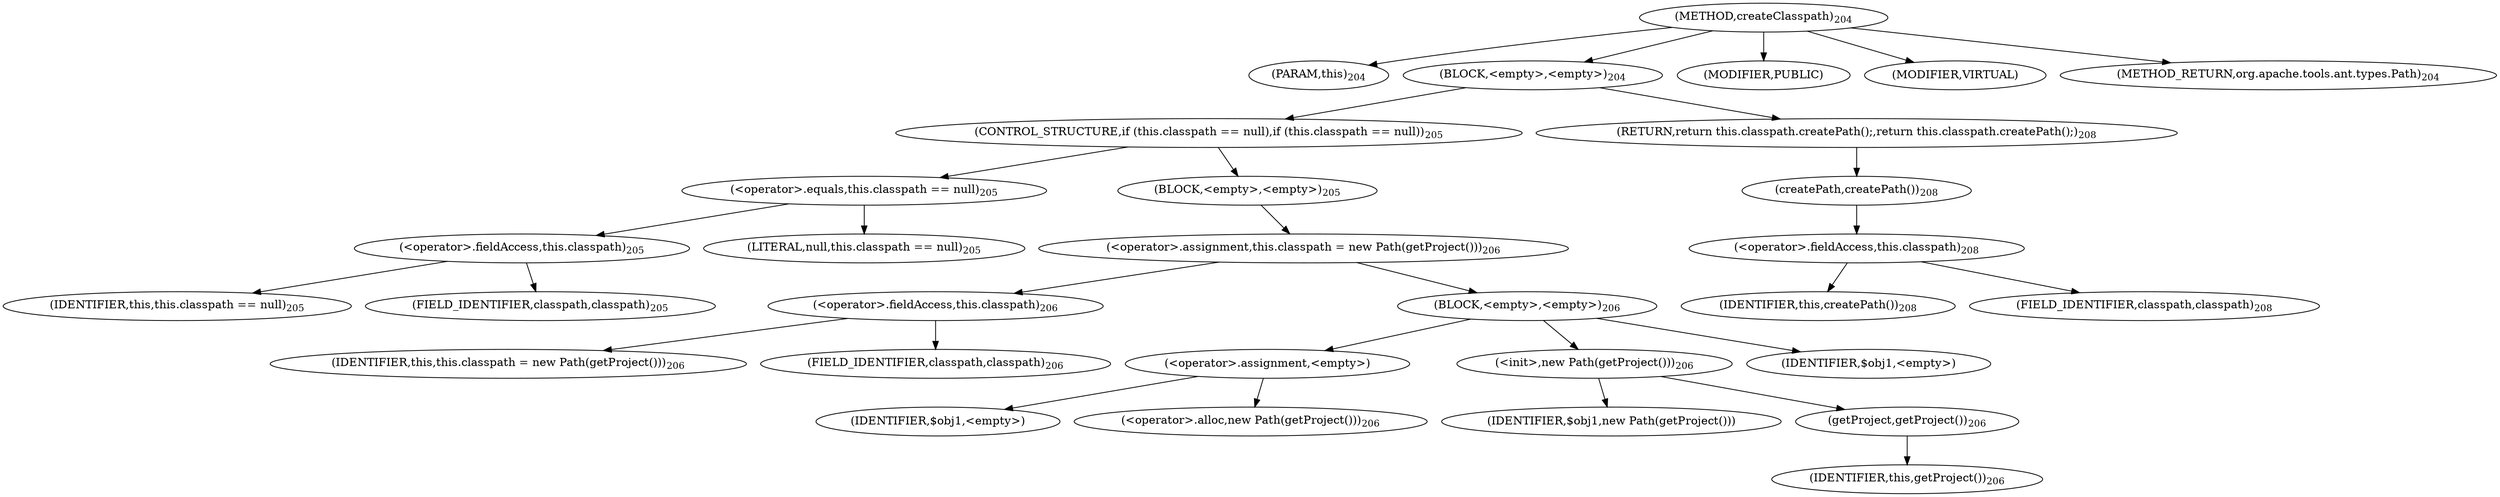 digraph "createClasspath" {  
"126" [label = <(METHOD,createClasspath)<SUB>204</SUB>> ]
"8" [label = <(PARAM,this)<SUB>204</SUB>> ]
"127" [label = <(BLOCK,&lt;empty&gt;,&lt;empty&gt;)<SUB>204</SUB>> ]
"128" [label = <(CONTROL_STRUCTURE,if (this.classpath == null),if (this.classpath == null))<SUB>205</SUB>> ]
"129" [label = <(&lt;operator&gt;.equals,this.classpath == null)<SUB>205</SUB>> ]
"130" [label = <(&lt;operator&gt;.fieldAccess,this.classpath)<SUB>205</SUB>> ]
"7" [label = <(IDENTIFIER,this,this.classpath == null)<SUB>205</SUB>> ]
"131" [label = <(FIELD_IDENTIFIER,classpath,classpath)<SUB>205</SUB>> ]
"132" [label = <(LITERAL,null,this.classpath == null)<SUB>205</SUB>> ]
"133" [label = <(BLOCK,&lt;empty&gt;,&lt;empty&gt;)<SUB>205</SUB>> ]
"134" [label = <(&lt;operator&gt;.assignment,this.classpath = new Path(getProject()))<SUB>206</SUB>> ]
"135" [label = <(&lt;operator&gt;.fieldAccess,this.classpath)<SUB>206</SUB>> ]
"9" [label = <(IDENTIFIER,this,this.classpath = new Path(getProject()))<SUB>206</SUB>> ]
"136" [label = <(FIELD_IDENTIFIER,classpath,classpath)<SUB>206</SUB>> ]
"137" [label = <(BLOCK,&lt;empty&gt;,&lt;empty&gt;)<SUB>206</SUB>> ]
"138" [label = <(&lt;operator&gt;.assignment,&lt;empty&gt;)> ]
"139" [label = <(IDENTIFIER,$obj1,&lt;empty&gt;)> ]
"140" [label = <(&lt;operator&gt;.alloc,new Path(getProject()))<SUB>206</SUB>> ]
"141" [label = <(&lt;init&gt;,new Path(getProject()))<SUB>206</SUB>> ]
"142" [label = <(IDENTIFIER,$obj1,new Path(getProject()))> ]
"143" [label = <(getProject,getProject())<SUB>206</SUB>> ]
"10" [label = <(IDENTIFIER,this,getProject())<SUB>206</SUB>> ]
"144" [label = <(IDENTIFIER,$obj1,&lt;empty&gt;)> ]
"145" [label = <(RETURN,return this.classpath.createPath();,return this.classpath.createPath();)<SUB>208</SUB>> ]
"146" [label = <(createPath,createPath())<SUB>208</SUB>> ]
"147" [label = <(&lt;operator&gt;.fieldAccess,this.classpath)<SUB>208</SUB>> ]
"11" [label = <(IDENTIFIER,this,createPath())<SUB>208</SUB>> ]
"148" [label = <(FIELD_IDENTIFIER,classpath,classpath)<SUB>208</SUB>> ]
"149" [label = <(MODIFIER,PUBLIC)> ]
"150" [label = <(MODIFIER,VIRTUAL)> ]
"151" [label = <(METHOD_RETURN,org.apache.tools.ant.types.Path)<SUB>204</SUB>> ]
  "126" -> "8" 
  "126" -> "127" 
  "126" -> "149" 
  "126" -> "150" 
  "126" -> "151" 
  "127" -> "128" 
  "127" -> "145" 
  "128" -> "129" 
  "128" -> "133" 
  "129" -> "130" 
  "129" -> "132" 
  "130" -> "7" 
  "130" -> "131" 
  "133" -> "134" 
  "134" -> "135" 
  "134" -> "137" 
  "135" -> "9" 
  "135" -> "136" 
  "137" -> "138" 
  "137" -> "141" 
  "137" -> "144" 
  "138" -> "139" 
  "138" -> "140" 
  "141" -> "142" 
  "141" -> "143" 
  "143" -> "10" 
  "145" -> "146" 
  "146" -> "147" 
  "147" -> "11" 
  "147" -> "148" 
}
